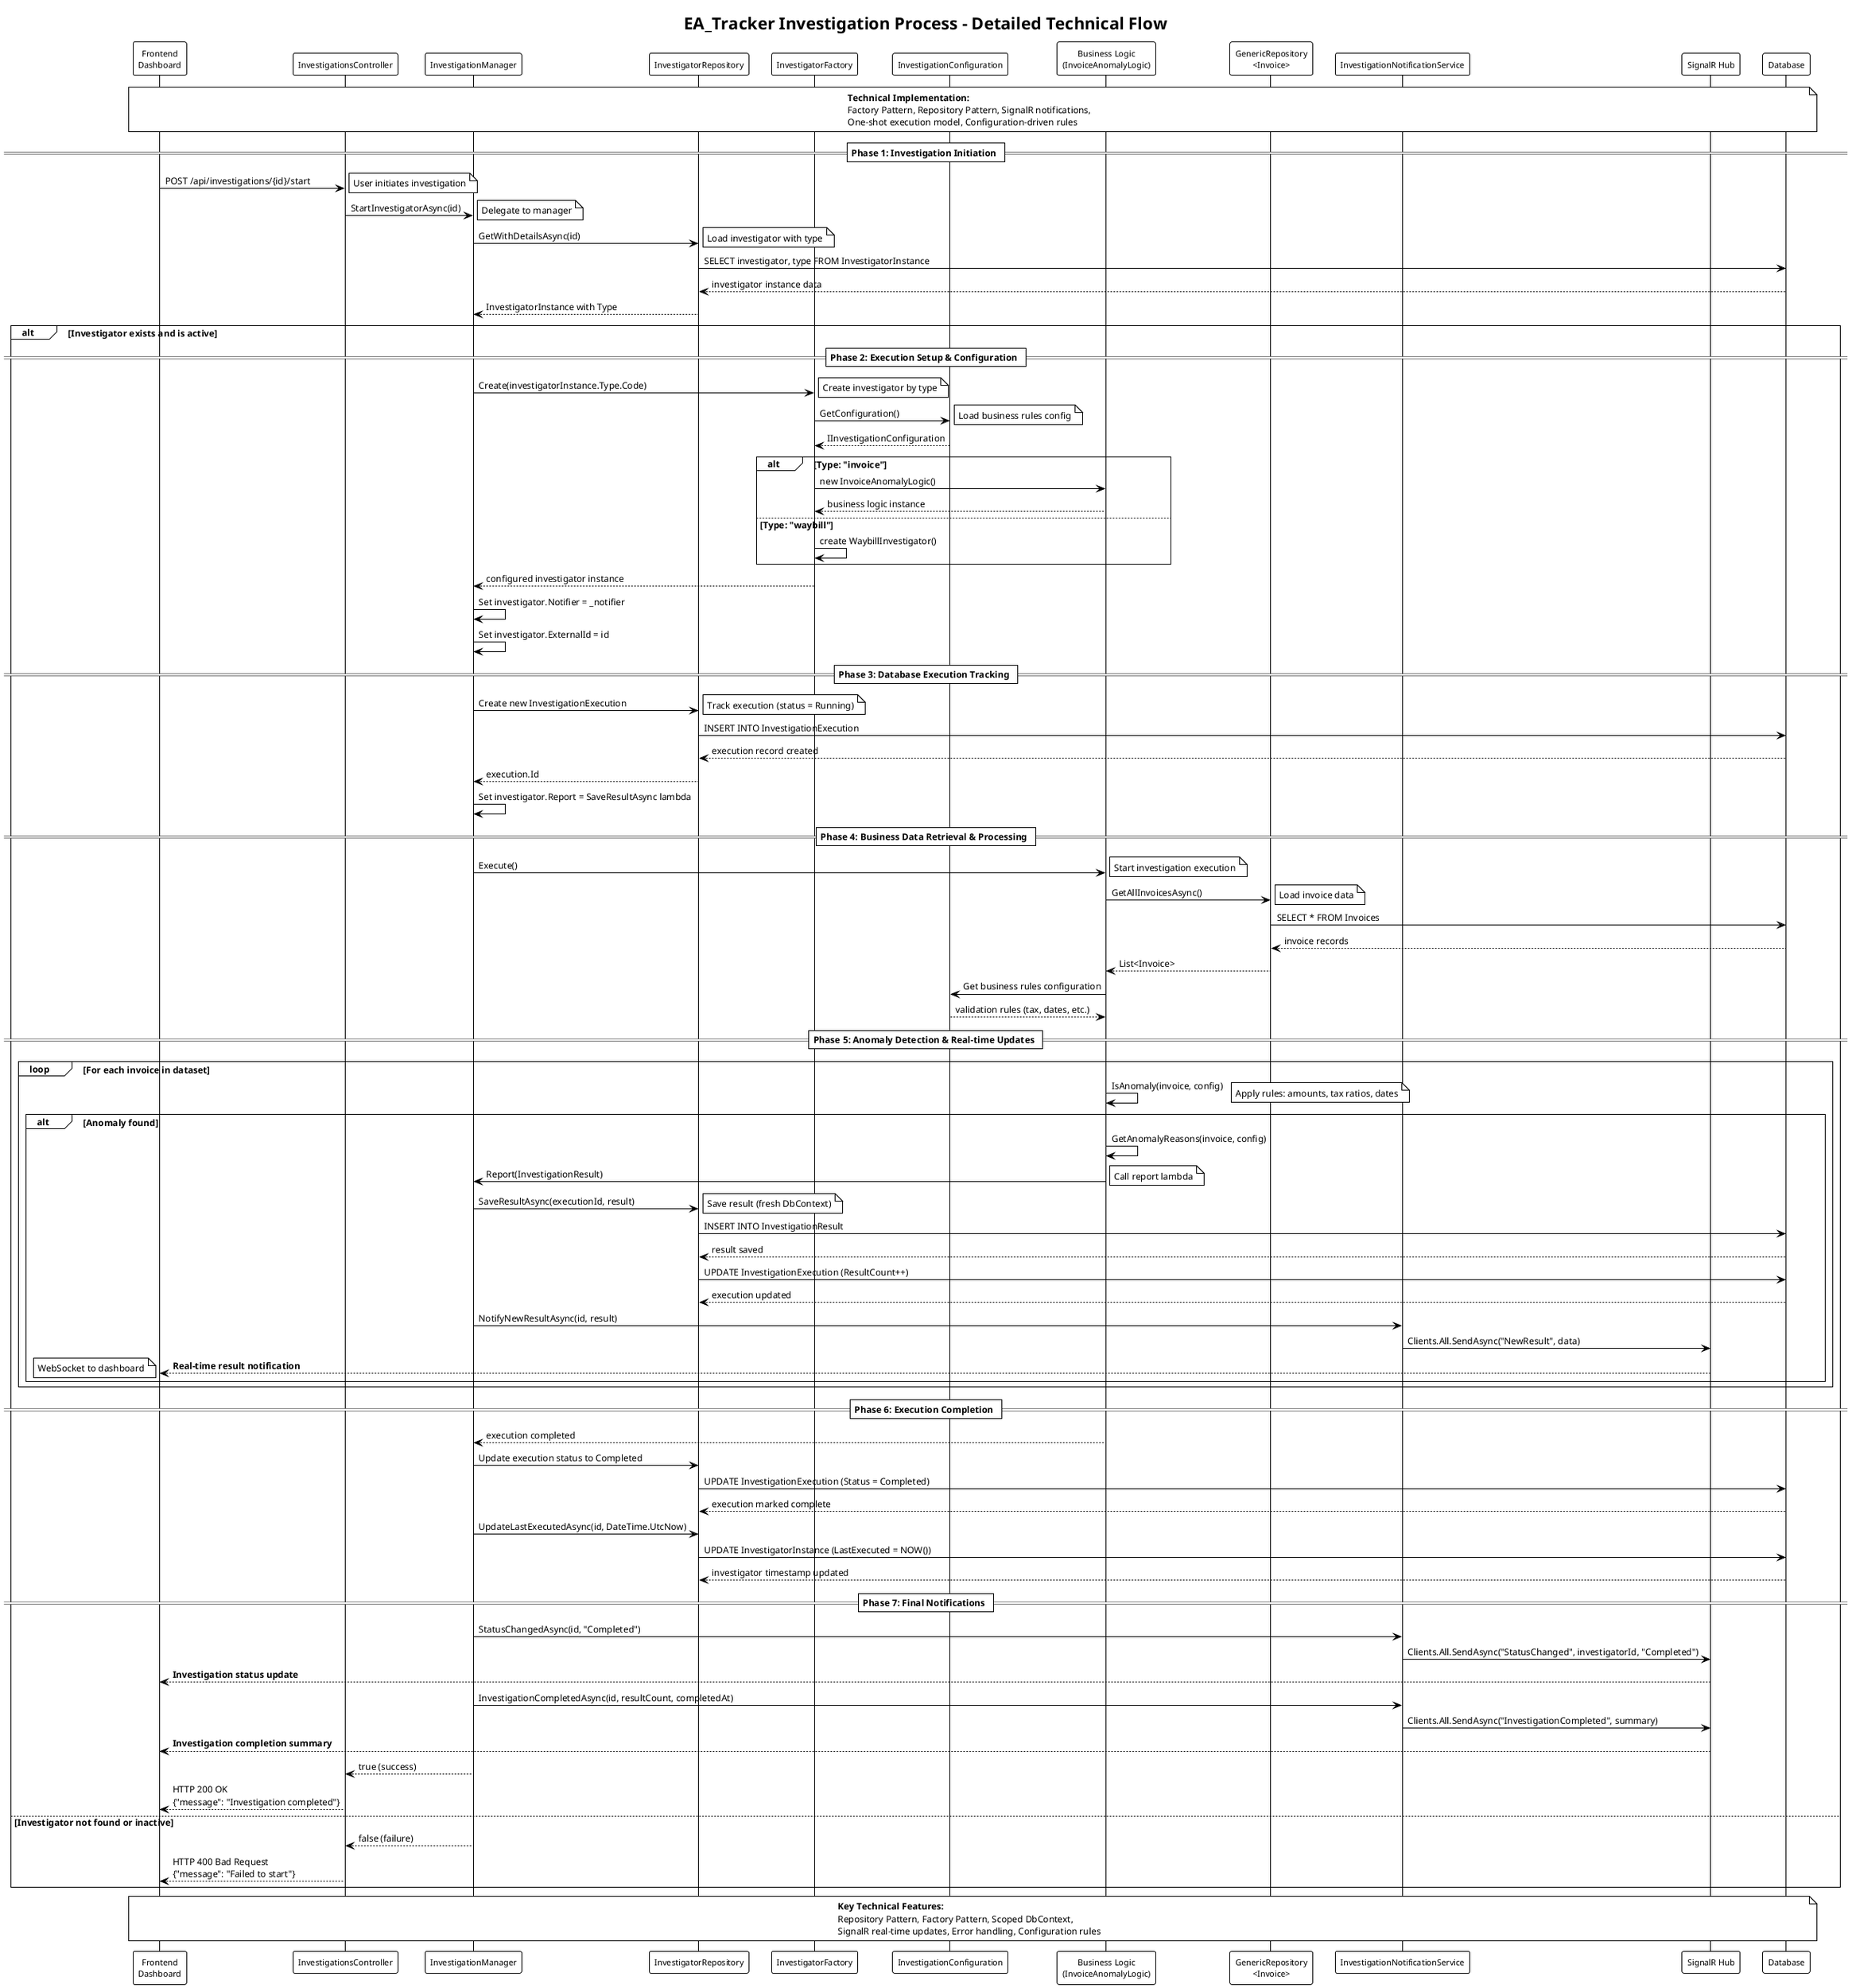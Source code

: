 @startuml ea_Tracker_Investigation_Detailed_Sequence
!theme plain
skinparam backgroundColor white
skinparam handwritten false
skinparam monochrome false
skinparam shadowing false
skinparam defaultFontName "Arial"
skinparam defaultFontSize 12
skinparam participant {
    BackgroundColor white
    BorderColor black
    FontSize 11
    FontColor black
}
skinparam sequence {
    ArrowColor black
    LifeLineBackgroundColor white
    LifeLineBorderColor black
    ParticipantBorderThickness 1
    MessageAlignment left
}
skinparam note {
    BackgroundColor white
    BorderColor black
    FontColor black
}

title **EA_Tracker Investigation Process - Detailed Technical Flow**

participant "Frontend\nDashboard" as FE
participant "InvestigationsController" as CTRL
participant "InvestigationManager" as MGR
participant "InvestigatorRepository" as REPO
participant "InvestigatorFactory" as FACT
participant "InvestigationConfiguration" as CONFIG
participant "Business Logic\n(InvoiceAnomalyLogic)" as LOGIC
participant "GenericRepository\n<Invoice>" as DATAREPO
participant "InvestigationNotificationService" as NOTIFY
participant "SignalR Hub" as HUB
participant "Database" as DB

note over FE, DB
**Technical Implementation:**
Factory Pattern, Repository Pattern, SignalR notifications,
One-shot execution model, Configuration-driven rules
end note

== **Phase 1: Investigation Initiation** ==

FE -> CTRL: POST /api/investigations/{id}/start
note right: User initiates investigation

CTRL -> MGR: StartInvestigatorAsync(id)
note right: Delegate to manager

MGR -> REPO: GetWithDetailsAsync(id)
note right: Load investigator with type

REPO -> DB: SELECT investigator, type FROM InvestigatorInstance
DB --> REPO: investigator instance data
REPO --> MGR: InvestigatorInstance with Type

alt **Investigator exists and is active**
    
    == **Phase 2: Execution Setup & Configuration** ==
    
    MGR -> FACT: Create(investigatorInstance.Type.Code)
    note right: Create investigator by type
    
    FACT -> CONFIG: GetConfiguration()
    note right: Load business rules config
    CONFIG --> FACT: IInvestigationConfiguration
    
    alt **Type: "invoice"**
        FACT -> LOGIC: new InvoiceAnomalyLogic()
        LOGIC --> FACT: business logic instance
    else **Type: "waybill"**
        FACT -> FACT: create WaybillInvestigator()
    end
    
    FACT --> MGR: configured investigator instance
    
    MGR -> MGR: Set investigator.Notifier = _notifier
    MGR -> MGR: Set investigator.ExternalId = id
    
    == **Phase 3: Database Execution Tracking** ==
    
    MGR -> REPO: Create new InvestigationExecution
    note right: Track execution (status = Running)
    
    REPO -> DB: INSERT INTO InvestigationExecution
    DB --> REPO: execution record created
    REPO --> MGR: execution.Id
    
    MGR -> MGR: Set investigator.Report = SaveResultAsync lambda
    
    == **Phase 4: Business Data Retrieval & Processing** ==
    
    MGR -> LOGIC: Execute()
    note right: Start investigation execution
    
    LOGIC -> DATAREPO: GetAllInvoicesAsync()
    note right: Load invoice data
    
    DATAREPO -> DB: SELECT * FROM Invoices
    DB --> DATAREPO: invoice records
    DATAREPO --> LOGIC: List<Invoice>
    
    LOGIC -> CONFIG: Get business rules configuration
    CONFIG --> LOGIC: validation rules (tax, dates, etc.)
    
    == **Phase 5: Anomaly Detection & Real-time Updates** ==
    
    loop **For each invoice in dataset**
        LOGIC -> LOGIC: IsAnomaly(invoice, config)
        note right: Apply rules: amounts, tax ratios, dates
        
        alt **Anomaly found**
            LOGIC -> LOGIC: GetAnomalyReasons(invoice, config)
            LOGIC -> MGR: Report(InvestigationResult)
            note right: Call report lambda
            
            MGR -> REPO: SaveResultAsync(executionId, result)
            note right: Save result (fresh DbContext)
            
            REPO -> DB: INSERT INTO InvestigationResult
            DB --> REPO: result saved
            
            REPO -> DB: UPDATE InvestigationExecution (ResultCount++)
            DB --> REPO: execution updated
            
            MGR -> NOTIFY: NotifyNewResultAsync(id, result)
            NOTIFY -> HUB: Clients.All.SendAsync("NewResult", data)
            HUB --> FE: **Real-time result notification**
            note left: WebSocket to dashboard
        end
    end
    
    == **Phase 6: Execution Completion** ==
    
    LOGIC --> MGR: execution completed
    
    MGR -> REPO: Update execution status to Completed
    REPO -> DB: UPDATE InvestigationExecution (Status = Completed)
    DB --> REPO: execution marked complete
    
    MGR -> REPO: UpdateLastExecutedAsync(id, DateTime.UtcNow)
    REPO -> DB: UPDATE InvestigatorInstance (LastExecuted = NOW())
    DB --> REPO: investigator timestamp updated
    
    == **Phase 7: Final Notifications** ==
    
    MGR -> NOTIFY: StatusChangedAsync(id, "Completed")
    NOTIFY -> HUB: Clients.All.SendAsync("StatusChanged", investigatorId, "Completed")
    HUB --> FE: **Investigation status update**
    
    MGR -> NOTIFY: InvestigationCompletedAsync(id, resultCount, completedAt)
    NOTIFY -> HUB: Clients.All.SendAsync("InvestigationCompleted", summary)
    HUB --> FE: **Investigation completion summary**
    
    MGR --> CTRL: true (success)
    CTRL --> FE: HTTP 200 OK\n{"message": "Investigation completed"}

else **Investigator not found or inactive**
    MGR --> CTRL: false (failure)
    CTRL --> FE: HTTP 400 Bad Request\n{"message": "Failed to start"}
end

note over FE, DB
**Key Technical Features:**
Repository Pattern, Factory Pattern, Scoped DbContext,
SignalR real-time updates, Error handling, Configuration rules
end note

@enduml